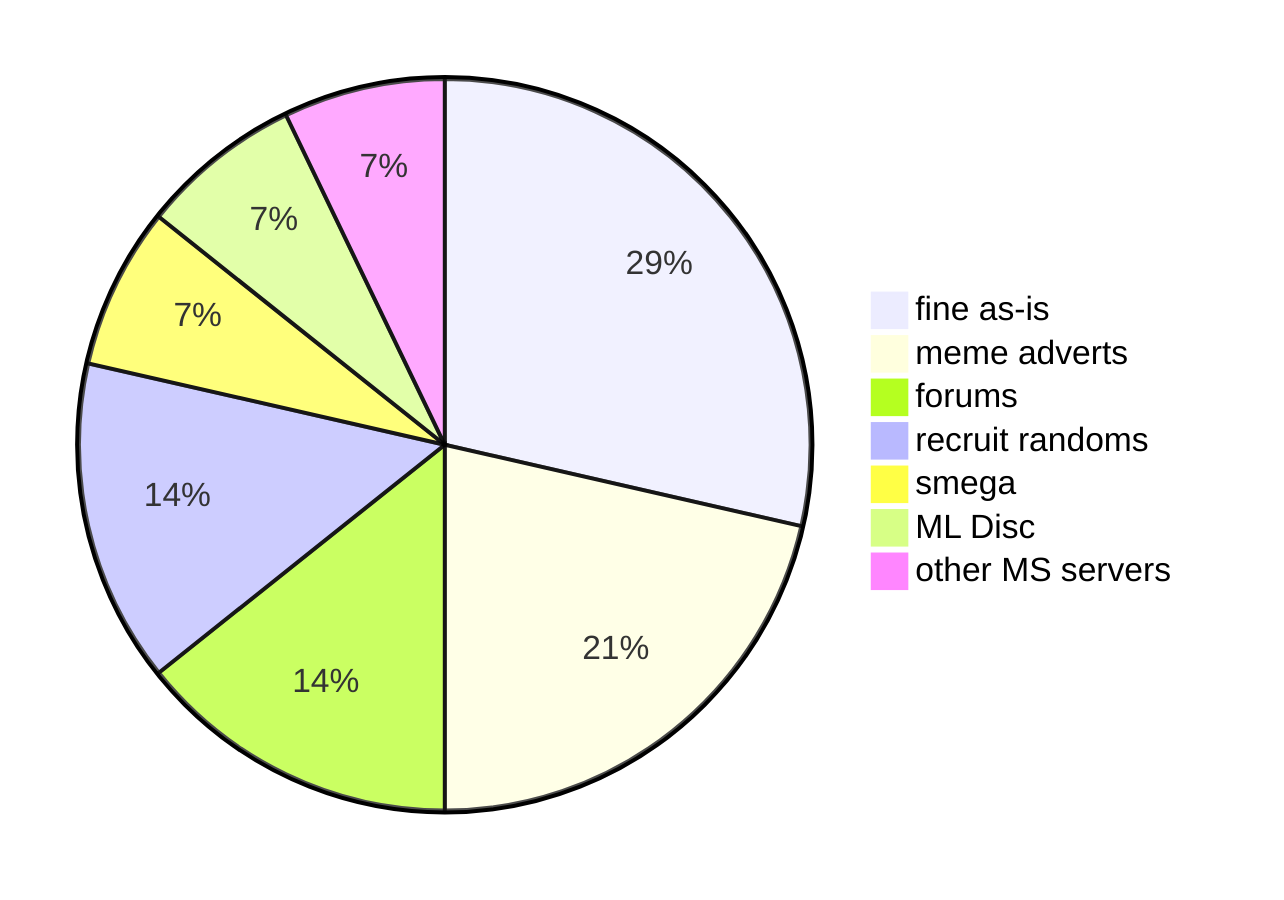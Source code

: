pie
"fine as-is" : 4
"meme adverts" : 3
"forums" : 2
"recruit randoms" : 2
"smega" : 1
"ML Disc" : 1
"other MS servers" : 1